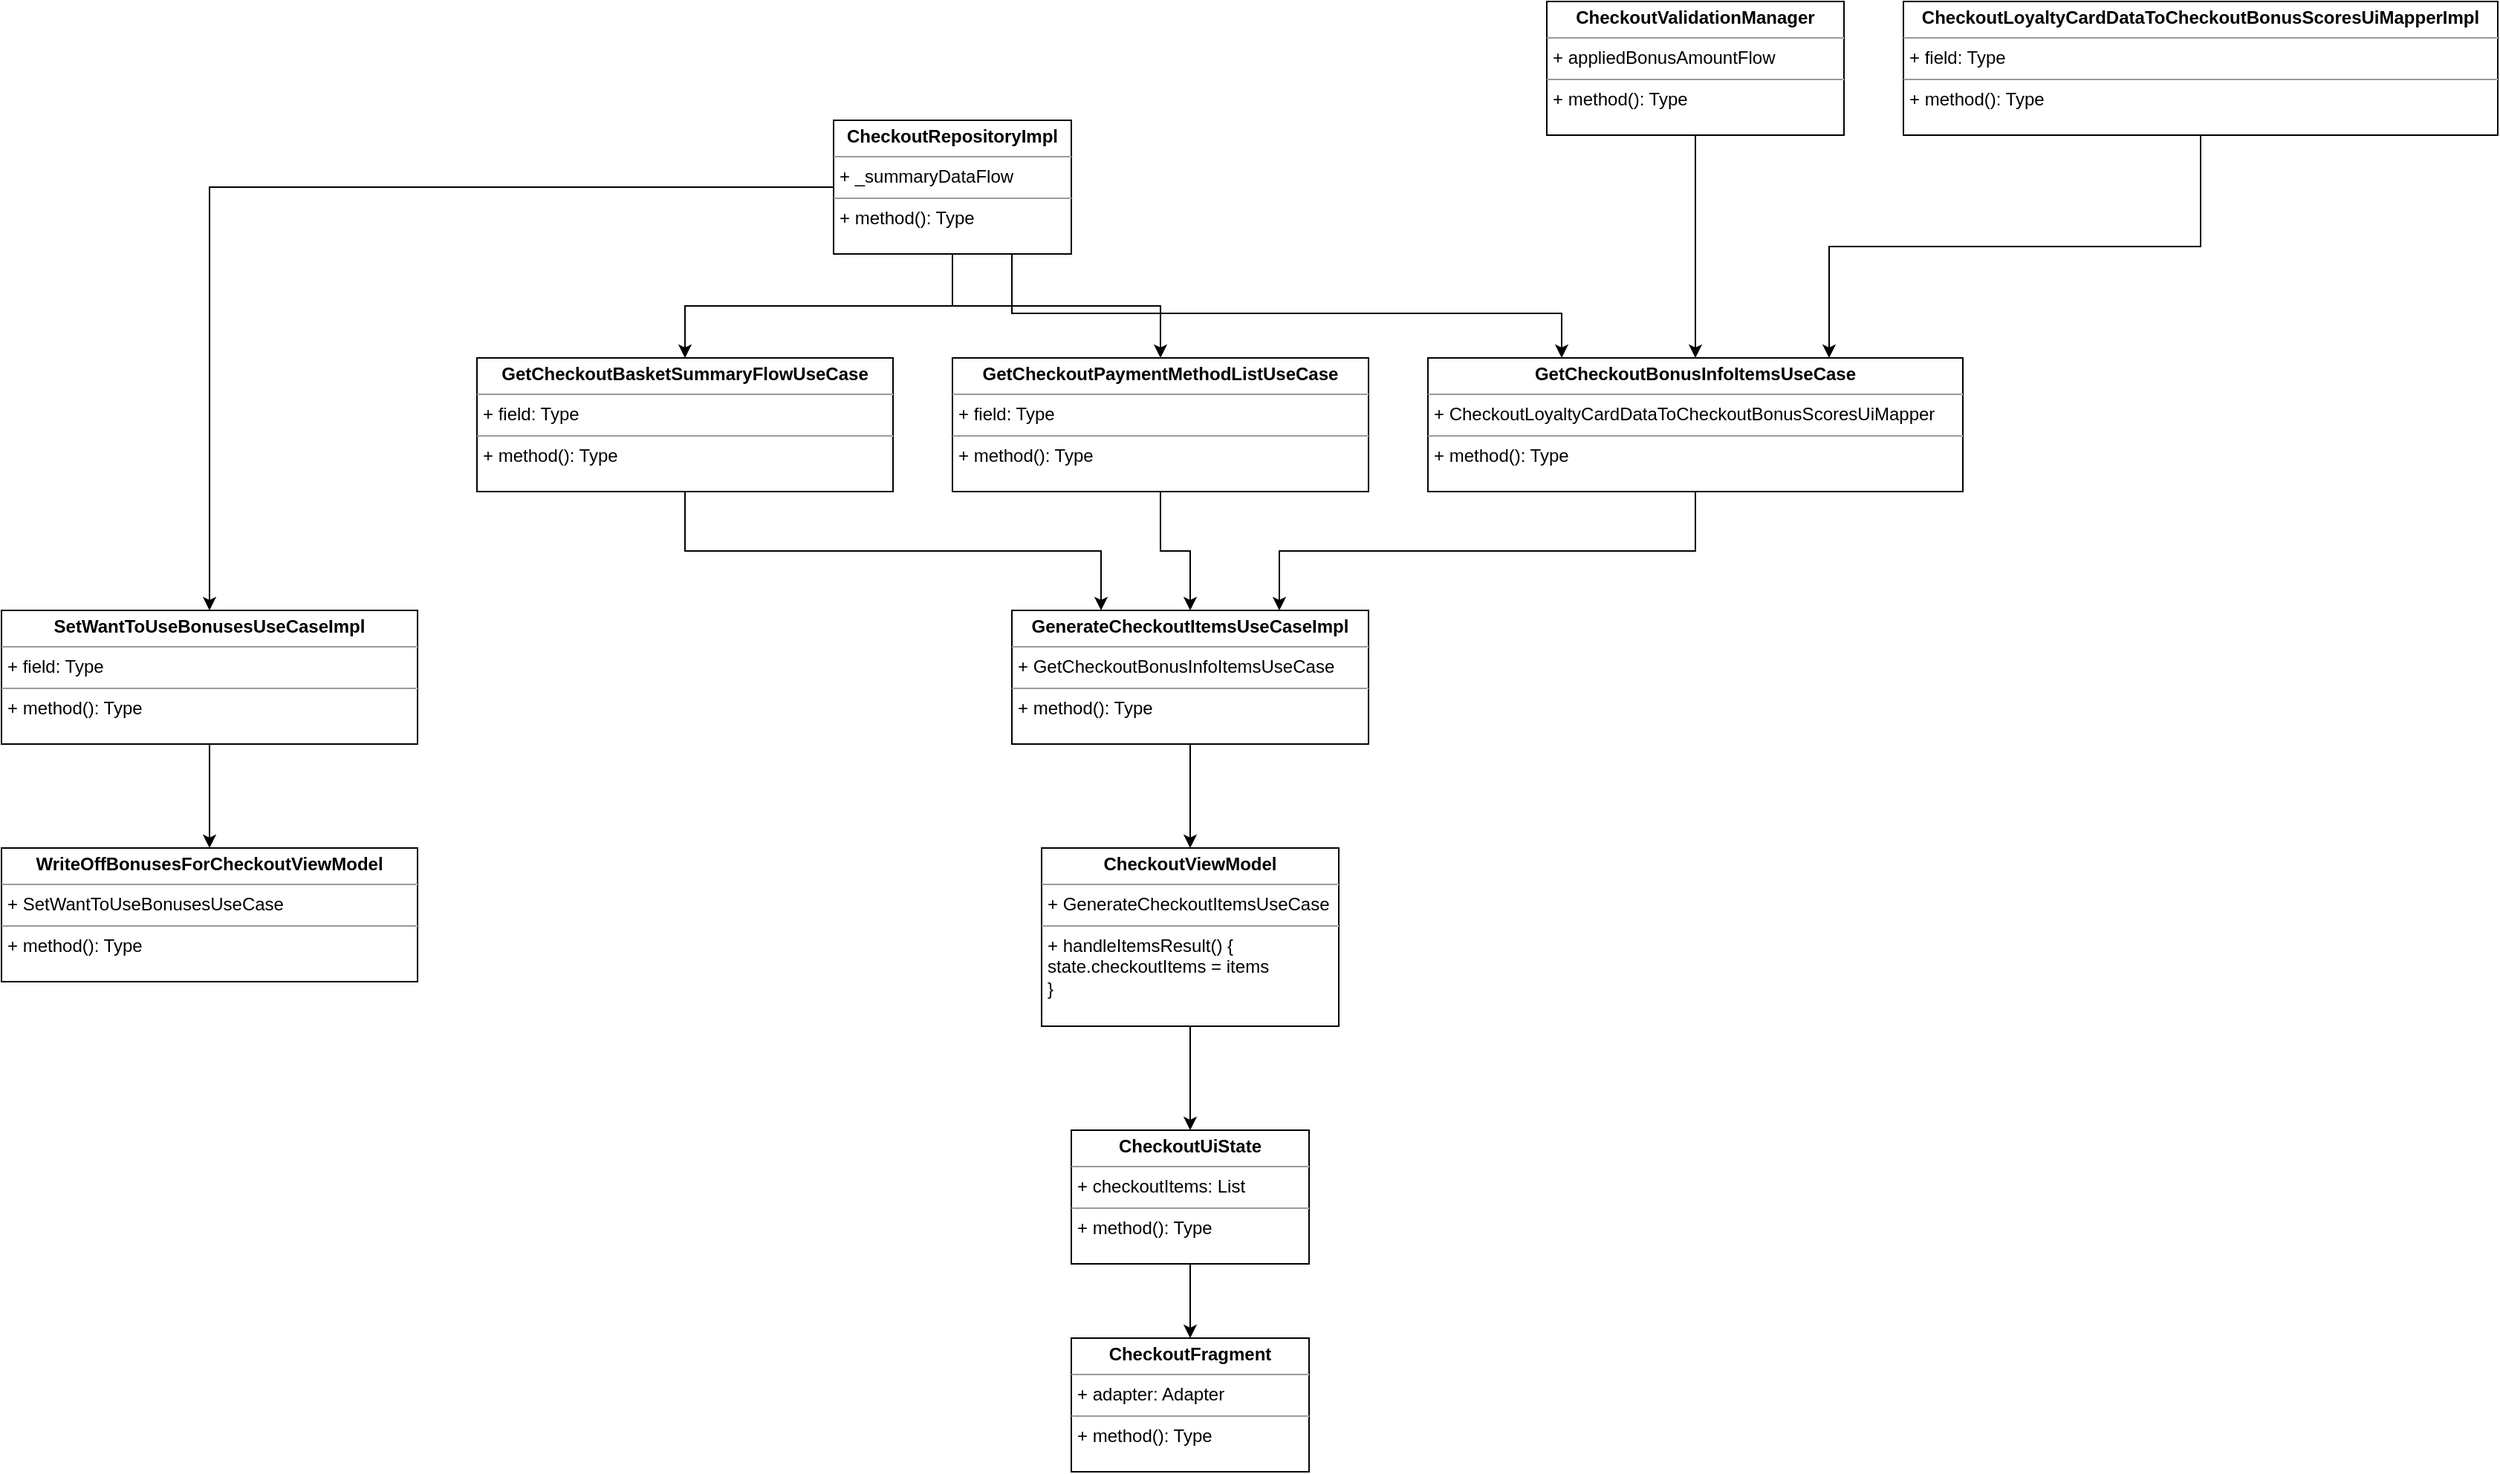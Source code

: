<mxfile version="21.0.6" type="github">
  <diagram name="Страница 1" id="PqSwX68R4CPM-LeocaXJ">
    <mxGraphModel dx="2714" dy="1882" grid="1" gridSize="10" guides="1" tooltips="1" connect="1" arrows="1" fold="1" page="1" pageScale="1" pageWidth="827" pageHeight="1169" math="0" shadow="0">
      <root>
        <mxCell id="0" />
        <mxCell id="1" parent="0" />
        <mxCell id="FlZzNcBc-agi4lt4ey15-1" value="&lt;p style=&quot;margin:0px;margin-top:4px;text-align:center;&quot;&gt;&lt;b&gt;CheckoutFragment&lt;/b&gt;&lt;/p&gt;&lt;hr size=&quot;1&quot;&gt;&lt;p style=&quot;margin:0px;margin-left:4px;&quot;&gt;+ adapter: Adapter&lt;/p&gt;&lt;hr size=&quot;1&quot;&gt;&lt;p style=&quot;margin:0px;margin-left:4px;&quot;&gt;+ method(): Type&lt;/p&gt;" style="verticalAlign=top;align=left;overflow=fill;fontSize=12;fontFamily=Helvetica;html=1;whiteSpace=wrap;" vertex="1" parent="1">
          <mxGeometry x="-160" y="290" width="160" height="90" as="geometry" />
        </mxCell>
        <mxCell id="FlZzNcBc-agi4lt4ey15-4" style="edgeStyle=orthogonalEdgeStyle;rounded=0;orthogonalLoop=1;jettySize=auto;html=1;entryX=0.5;entryY=0;entryDx=0;entryDy=0;" edge="1" parent="1" source="FlZzNcBc-agi4lt4ey15-2" target="FlZzNcBc-agi4lt4ey15-1">
          <mxGeometry relative="1" as="geometry" />
        </mxCell>
        <mxCell id="FlZzNcBc-agi4lt4ey15-2" value="&lt;p style=&quot;margin:0px;margin-top:4px;text-align:center;&quot;&gt;&lt;b&gt;CheckoutUiState&lt;/b&gt;&lt;/p&gt;&lt;hr size=&quot;1&quot;&gt;&lt;p style=&quot;margin:0px;margin-left:4px;&quot;&gt;+ checkoutItems: List&lt;/p&gt;&lt;hr size=&quot;1&quot;&gt;&lt;p style=&quot;margin:0px;margin-left:4px;&quot;&gt;+ method(): Type&lt;/p&gt;" style="verticalAlign=top;align=left;overflow=fill;fontSize=12;fontFamily=Helvetica;html=1;whiteSpace=wrap;" vertex="1" parent="1">
          <mxGeometry x="-160" y="150" width="160" height="90" as="geometry" />
        </mxCell>
        <mxCell id="FlZzNcBc-agi4lt4ey15-6" style="edgeStyle=orthogonalEdgeStyle;rounded=0;orthogonalLoop=1;jettySize=auto;html=1;entryX=0.5;entryY=0;entryDx=0;entryDy=0;" edge="1" parent="1" source="FlZzNcBc-agi4lt4ey15-5" target="FlZzNcBc-agi4lt4ey15-2">
          <mxGeometry relative="1" as="geometry" />
        </mxCell>
        <mxCell id="FlZzNcBc-agi4lt4ey15-5" value="&lt;p style=&quot;margin:0px;margin-top:4px;text-align:center;&quot;&gt;&lt;b&gt;CheckoutViewModel&lt;/b&gt;&lt;/p&gt;&lt;hr size=&quot;1&quot;&gt;&lt;p style=&quot;margin:0px;margin-left:4px;&quot;&gt;+ GenerateCheckoutItemsUseCase&lt;/p&gt;&lt;hr size=&quot;1&quot;&gt;&lt;p style=&quot;margin:0px;margin-left:4px;&quot;&gt;+ handleItemsResult() {&lt;/p&gt;&lt;p style=&quot;margin:0px;margin-left:4px;&quot;&gt;state.checkoutItems = items&lt;br&gt;&lt;/p&gt;&lt;p style=&quot;margin:0px;margin-left:4px;&quot;&gt;}&lt;br&gt;&lt;/p&gt;" style="verticalAlign=top;align=left;overflow=fill;fontSize=12;fontFamily=Helvetica;html=1;whiteSpace=wrap;" vertex="1" parent="1">
          <mxGeometry x="-180" y="-40" width="200" height="120" as="geometry" />
        </mxCell>
        <mxCell id="FlZzNcBc-agi4lt4ey15-8" style="edgeStyle=orthogonalEdgeStyle;rounded=0;orthogonalLoop=1;jettySize=auto;html=1;entryX=0.5;entryY=0;entryDx=0;entryDy=0;" edge="1" parent="1" source="FlZzNcBc-agi4lt4ey15-7" target="FlZzNcBc-agi4lt4ey15-5">
          <mxGeometry relative="1" as="geometry" />
        </mxCell>
        <mxCell id="FlZzNcBc-agi4lt4ey15-7" value="&lt;p style=&quot;margin:0px;margin-top:4px;text-align:center;&quot;&gt;&lt;b&gt;GenerateCheckoutItemsUseCaseImpl&lt;/b&gt;&lt;/p&gt;&lt;hr size=&quot;1&quot;&gt;&lt;p style=&quot;margin:0px;margin-left:4px;&quot;&gt;+ GetCheckoutBonusInfoItemsUseCase&lt;/p&gt;&lt;hr size=&quot;1&quot;&gt;&lt;p style=&quot;margin:0px;margin-left:4px;&quot;&gt;+ method(): Type&lt;/p&gt;" style="verticalAlign=top;align=left;overflow=fill;fontSize=12;fontFamily=Helvetica;html=1;whiteSpace=wrap;" vertex="1" parent="1">
          <mxGeometry x="-200" y="-200" width="240" height="90" as="geometry" />
        </mxCell>
        <mxCell id="FlZzNcBc-agi4lt4ey15-20" style="edgeStyle=orthogonalEdgeStyle;rounded=0;orthogonalLoop=1;jettySize=auto;html=1;entryX=0.75;entryY=0;entryDx=0;entryDy=0;" edge="1" parent="1" source="FlZzNcBc-agi4lt4ey15-9" target="FlZzNcBc-agi4lt4ey15-7">
          <mxGeometry relative="1" as="geometry">
            <Array as="points">
              <mxPoint x="260" y="-240" />
              <mxPoint x="-20" y="-240" />
            </Array>
          </mxGeometry>
        </mxCell>
        <mxCell id="FlZzNcBc-agi4lt4ey15-9" value="&lt;p style=&quot;margin:0px;margin-top:4px;text-align:center;&quot;&gt;&lt;b&gt;GetCheckoutBonusInfoItemsUseCase&lt;/b&gt;&lt;/p&gt;&lt;hr size=&quot;1&quot;&gt;&lt;p style=&quot;margin:0px;margin-left:4px;&quot;&gt;+ CheckoutLoyaltyCardDataToCheckoutBonusScoresUiMapper&lt;/p&gt;&lt;hr size=&quot;1&quot;&gt;&lt;p style=&quot;margin:0px;margin-left:4px;&quot;&gt;+ method(): Type&lt;/p&gt;" style="verticalAlign=top;align=left;overflow=fill;fontSize=12;fontFamily=Helvetica;html=1;whiteSpace=wrap;" vertex="1" parent="1">
          <mxGeometry x="80" y="-370" width="360" height="90" as="geometry" />
        </mxCell>
        <mxCell id="FlZzNcBc-agi4lt4ey15-11" value="&lt;p style=&quot;margin:0px;margin-top:4px;text-align:center;&quot;&gt;&lt;b&gt;WriteOffBonusesForCheckoutViewModel&lt;/b&gt;&lt;/p&gt;&lt;hr size=&quot;1&quot;&gt;&lt;p style=&quot;margin:0px;margin-left:4px;&quot;&gt;+ SetWantToUseBonusesUseCase&lt;/p&gt;&lt;hr size=&quot;1&quot;&gt;&lt;p style=&quot;margin:0px;margin-left:4px;&quot;&gt;+ method(): Type&lt;/p&gt;" style="verticalAlign=top;align=left;overflow=fill;fontSize=12;fontFamily=Helvetica;html=1;whiteSpace=wrap;" vertex="1" parent="1">
          <mxGeometry x="-880" y="-40" width="280" height="90" as="geometry" />
        </mxCell>
        <mxCell id="FlZzNcBc-agi4lt4ey15-13" style="edgeStyle=orthogonalEdgeStyle;rounded=0;orthogonalLoop=1;jettySize=auto;html=1;entryX=0.5;entryY=0;entryDx=0;entryDy=0;" edge="1" parent="1" source="FlZzNcBc-agi4lt4ey15-12" target="FlZzNcBc-agi4lt4ey15-11">
          <mxGeometry relative="1" as="geometry" />
        </mxCell>
        <mxCell id="FlZzNcBc-agi4lt4ey15-12" value="&lt;p style=&quot;margin:0px;margin-top:4px;text-align:center;&quot;&gt;&lt;b&gt;SetWantToUseBonusesUseCaseImpl&lt;/b&gt;&lt;/p&gt;&lt;hr size=&quot;1&quot;&gt;&lt;p style=&quot;margin:0px;margin-left:4px;&quot;&gt;+ field: Type&lt;/p&gt;&lt;hr size=&quot;1&quot;&gt;&lt;p style=&quot;margin:0px;margin-left:4px;&quot;&gt;+ method(): Type&lt;/p&gt;" style="verticalAlign=top;align=left;overflow=fill;fontSize=12;fontFamily=Helvetica;html=1;whiteSpace=wrap;" vertex="1" parent="1">
          <mxGeometry x="-880" y="-200" width="280" height="90" as="geometry" />
        </mxCell>
        <mxCell id="FlZzNcBc-agi4lt4ey15-15" style="edgeStyle=orthogonalEdgeStyle;rounded=0;orthogonalLoop=1;jettySize=auto;html=1;entryX=0.5;entryY=0;entryDx=0;entryDy=0;" edge="1" parent="1" source="FlZzNcBc-agi4lt4ey15-14" target="FlZzNcBc-agi4lt4ey15-9">
          <mxGeometry relative="1" as="geometry" />
        </mxCell>
        <mxCell id="FlZzNcBc-agi4lt4ey15-14" value="&lt;p style=&quot;margin:0px;margin-top:4px;text-align:center;&quot;&gt;&lt;b&gt;CheckoutValidationManager&lt;/b&gt;&lt;/p&gt;&lt;hr size=&quot;1&quot;&gt;&lt;p style=&quot;margin:0px;margin-left:4px;&quot;&gt;+ appliedBonusAmountFlow&lt;/p&gt;&lt;hr size=&quot;1&quot;&gt;&lt;p style=&quot;margin:0px;margin-left:4px;&quot;&gt;+ method(): Type&lt;/p&gt;" style="verticalAlign=top;align=left;overflow=fill;fontSize=12;fontFamily=Helvetica;html=1;whiteSpace=wrap;" vertex="1" parent="1">
          <mxGeometry x="160" y="-610" width="200" height="90" as="geometry" />
        </mxCell>
        <mxCell id="FlZzNcBc-agi4lt4ey15-17" style="edgeStyle=orthogonalEdgeStyle;rounded=0;orthogonalLoop=1;jettySize=auto;html=1;entryX=0.5;entryY=0;entryDx=0;entryDy=0;" edge="1" parent="1" source="FlZzNcBc-agi4lt4ey15-16" target="FlZzNcBc-agi4lt4ey15-12">
          <mxGeometry relative="1" as="geometry" />
        </mxCell>
        <mxCell id="FlZzNcBc-agi4lt4ey15-25" style="edgeStyle=orthogonalEdgeStyle;rounded=0;orthogonalLoop=1;jettySize=auto;html=1;entryX=0.5;entryY=0;entryDx=0;entryDy=0;" edge="1" parent="1" source="FlZzNcBc-agi4lt4ey15-16" target="FlZzNcBc-agi4lt4ey15-21">
          <mxGeometry relative="1" as="geometry" />
        </mxCell>
        <mxCell id="FlZzNcBc-agi4lt4ey15-26" style="edgeStyle=orthogonalEdgeStyle;rounded=0;orthogonalLoop=1;jettySize=auto;html=1;entryX=0.5;entryY=0;entryDx=0;entryDy=0;" edge="1" parent="1" source="FlZzNcBc-agi4lt4ey15-16" target="FlZzNcBc-agi4lt4ey15-18">
          <mxGeometry relative="1" as="geometry" />
        </mxCell>
        <mxCell id="FlZzNcBc-agi4lt4ey15-29" style="edgeStyle=orthogonalEdgeStyle;rounded=0;orthogonalLoop=1;jettySize=auto;html=1;exitX=0.75;exitY=1;exitDx=0;exitDy=0;entryX=0.25;entryY=0;entryDx=0;entryDy=0;" edge="1" parent="1" source="FlZzNcBc-agi4lt4ey15-16" target="FlZzNcBc-agi4lt4ey15-9">
          <mxGeometry relative="1" as="geometry">
            <Array as="points">
              <mxPoint x="-200" y="-400" />
              <mxPoint x="170" y="-400" />
            </Array>
          </mxGeometry>
        </mxCell>
        <mxCell id="FlZzNcBc-agi4lt4ey15-16" value="&lt;p style=&quot;margin:0px;margin-top:4px;text-align:center;&quot;&gt;&lt;b&gt;CheckoutRepositoryImpl&lt;/b&gt;&lt;/p&gt;&lt;hr size=&quot;1&quot;&gt;&lt;p style=&quot;margin:0px;margin-left:4px;&quot;&gt;+ _summaryDataFlow&lt;/p&gt;&lt;hr size=&quot;1&quot;&gt;&lt;p style=&quot;margin:0px;margin-left:4px;&quot;&gt;+ method(): Type&lt;/p&gt;" style="verticalAlign=top;align=left;overflow=fill;fontSize=12;fontFamily=Helvetica;html=1;whiteSpace=wrap;" vertex="1" parent="1">
          <mxGeometry x="-320" y="-530" width="160" height="90" as="geometry" />
        </mxCell>
        <mxCell id="FlZzNcBc-agi4lt4ey15-19" style="edgeStyle=orthogonalEdgeStyle;rounded=0;orthogonalLoop=1;jettySize=auto;html=1;entryX=0.5;entryY=0;entryDx=0;entryDy=0;" edge="1" parent="1" source="FlZzNcBc-agi4lt4ey15-18" target="FlZzNcBc-agi4lt4ey15-7">
          <mxGeometry relative="1" as="geometry" />
        </mxCell>
        <mxCell id="FlZzNcBc-agi4lt4ey15-18" value="&lt;p style=&quot;margin:0px;margin-top:4px;text-align:center;&quot;&gt;&lt;b&gt;GetCheckoutPaymentMethodListUseCase&lt;/b&gt;&lt;/p&gt;&lt;hr size=&quot;1&quot;&gt;&lt;p style=&quot;margin:0px;margin-left:4px;&quot;&gt;+ field: Type&lt;/p&gt;&lt;hr size=&quot;1&quot;&gt;&lt;p style=&quot;margin:0px;margin-left:4px;&quot;&gt;+ method(): Type&lt;/p&gt;" style="verticalAlign=top;align=left;overflow=fill;fontSize=12;fontFamily=Helvetica;html=1;whiteSpace=wrap;" vertex="1" parent="1">
          <mxGeometry x="-240" y="-370" width="280" height="90" as="geometry" />
        </mxCell>
        <mxCell id="FlZzNcBc-agi4lt4ey15-24" style="edgeStyle=orthogonalEdgeStyle;rounded=0;orthogonalLoop=1;jettySize=auto;html=1;entryX=0.25;entryY=0;entryDx=0;entryDy=0;" edge="1" parent="1" source="FlZzNcBc-agi4lt4ey15-21" target="FlZzNcBc-agi4lt4ey15-7">
          <mxGeometry relative="1" as="geometry">
            <Array as="points">
              <mxPoint x="-420" y="-240" />
              <mxPoint x="-140" y="-240" />
            </Array>
          </mxGeometry>
        </mxCell>
        <mxCell id="FlZzNcBc-agi4lt4ey15-21" value="&lt;p style=&quot;margin:0px;margin-top:4px;text-align:center;&quot;&gt;&lt;b&gt;GetCheckoutBasketSummaryFlowUseCase&lt;/b&gt;&lt;/p&gt;&lt;hr size=&quot;1&quot;&gt;&lt;p style=&quot;margin:0px;margin-left:4px;&quot;&gt;+ field: Type&lt;/p&gt;&lt;hr size=&quot;1&quot;&gt;&lt;p style=&quot;margin:0px;margin-left:4px;&quot;&gt;+ method(): Type&lt;/p&gt;" style="verticalAlign=top;align=left;overflow=fill;fontSize=12;fontFamily=Helvetica;html=1;whiteSpace=wrap;" vertex="1" parent="1">
          <mxGeometry x="-560" y="-370" width="280" height="90" as="geometry" />
        </mxCell>
        <mxCell id="FlZzNcBc-agi4lt4ey15-28" style="edgeStyle=orthogonalEdgeStyle;rounded=0;orthogonalLoop=1;jettySize=auto;html=1;entryX=0.75;entryY=0;entryDx=0;entryDy=0;" edge="1" parent="1" source="FlZzNcBc-agi4lt4ey15-27" target="FlZzNcBc-agi4lt4ey15-9">
          <mxGeometry relative="1" as="geometry" />
        </mxCell>
        <mxCell id="FlZzNcBc-agi4lt4ey15-27" value="&lt;p style=&quot;margin:0px;margin-top:4px;text-align:center;&quot;&gt;&lt;b&gt;CheckoutLoyaltyCardDataToCheckoutBonusScoresUiMapperImpl&lt;/b&gt;&lt;/p&gt;&lt;hr size=&quot;1&quot;&gt;&lt;p style=&quot;margin:0px;margin-left:4px;&quot;&gt;+ field: Type&lt;/p&gt;&lt;hr size=&quot;1&quot;&gt;&lt;p style=&quot;margin:0px;margin-left:4px;&quot;&gt;+ method(): Type&lt;/p&gt;" style="verticalAlign=top;align=left;overflow=fill;fontSize=12;fontFamily=Helvetica;html=1;whiteSpace=wrap;" vertex="1" parent="1">
          <mxGeometry x="400" y="-610" width="400" height="90" as="geometry" />
        </mxCell>
      </root>
    </mxGraphModel>
  </diagram>
</mxfile>

